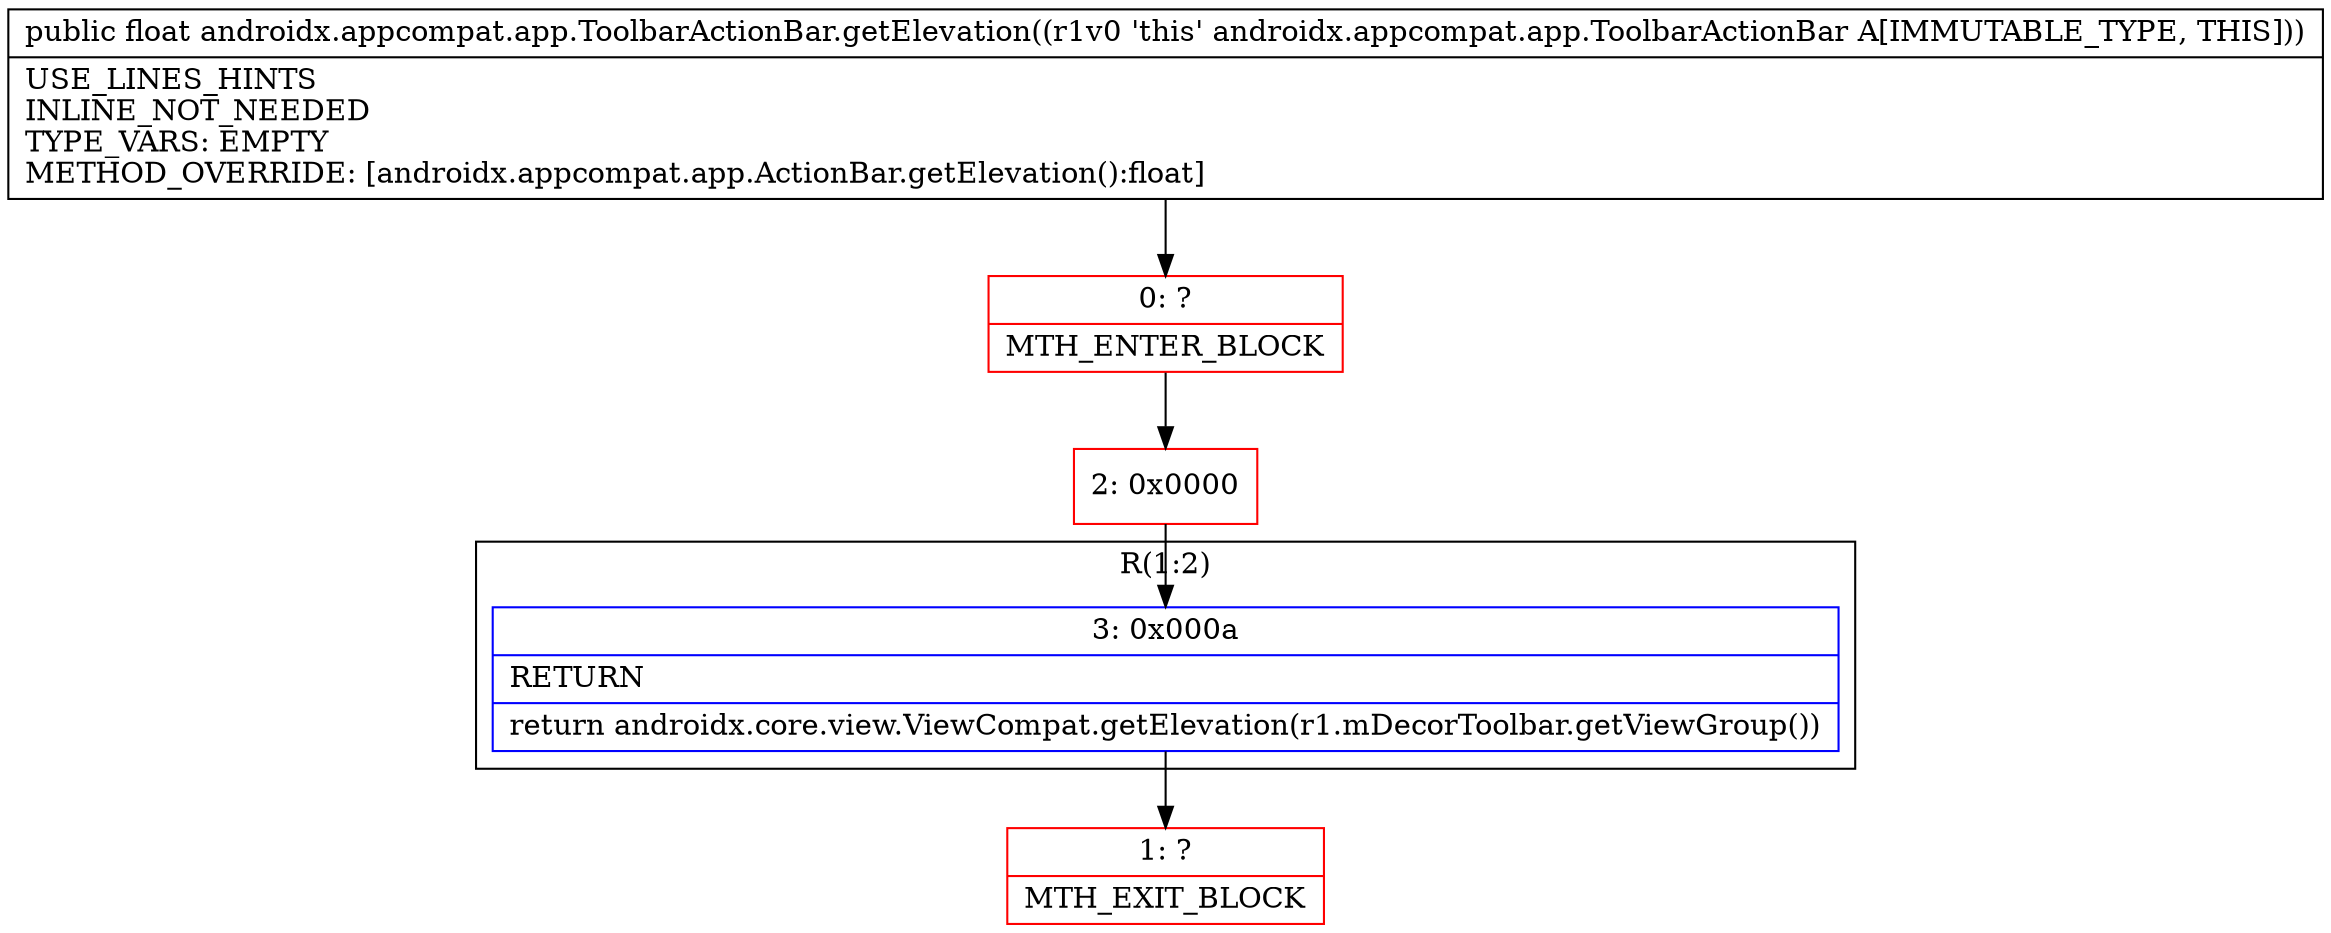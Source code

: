 digraph "CFG forandroidx.appcompat.app.ToolbarActionBar.getElevation()F" {
subgraph cluster_Region_1058397129 {
label = "R(1:2)";
node [shape=record,color=blue];
Node_3 [shape=record,label="{3\:\ 0x000a|RETURN\l|return androidx.core.view.ViewCompat.getElevation(r1.mDecorToolbar.getViewGroup())\l}"];
}
Node_0 [shape=record,color=red,label="{0\:\ ?|MTH_ENTER_BLOCK\l}"];
Node_2 [shape=record,color=red,label="{2\:\ 0x0000}"];
Node_1 [shape=record,color=red,label="{1\:\ ?|MTH_EXIT_BLOCK\l}"];
MethodNode[shape=record,label="{public float androidx.appcompat.app.ToolbarActionBar.getElevation((r1v0 'this' androidx.appcompat.app.ToolbarActionBar A[IMMUTABLE_TYPE, THIS]))  | USE_LINES_HINTS\lINLINE_NOT_NEEDED\lTYPE_VARS: EMPTY\lMETHOD_OVERRIDE: [androidx.appcompat.app.ActionBar.getElevation():float]\l}"];
MethodNode -> Node_0;Node_3 -> Node_1;
Node_0 -> Node_2;
Node_2 -> Node_3;
}

